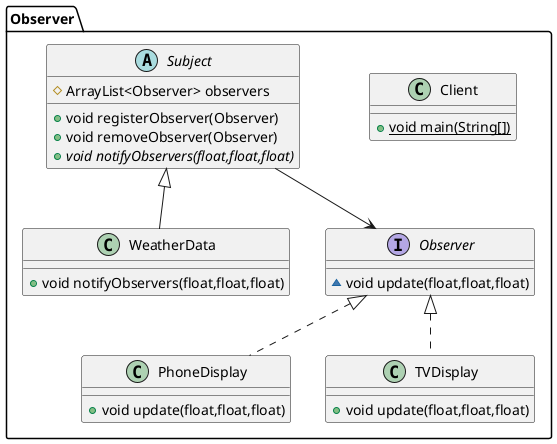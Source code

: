 @startuml
class Observer.WeatherData {
+ void notifyObservers(float,float,float)
}

class Observer.PhoneDisplay {
+ void update(float,float,float)
}

class Observer.Client {
+ {static} void main(String[])
}

abstract class Observer.Subject {
# ArrayList<Observer> observers
+ void registerObserver(Observer)
+ void removeObserver(Observer)
+ {abstract}void notifyObservers(float,float,float)
}


interface Observer.Observer {
~ void update(float,float,float)
}

class Observer.TVDisplay {
+ void update(float,float,float)
}


Observer.Subject --> Observer.Observer
Observer.Subject <|-- Observer.WeatherData
Observer.Observer <|.. Observer.PhoneDisplay
Observer.Observer <|.. Observer.TVDisplay
@enduml